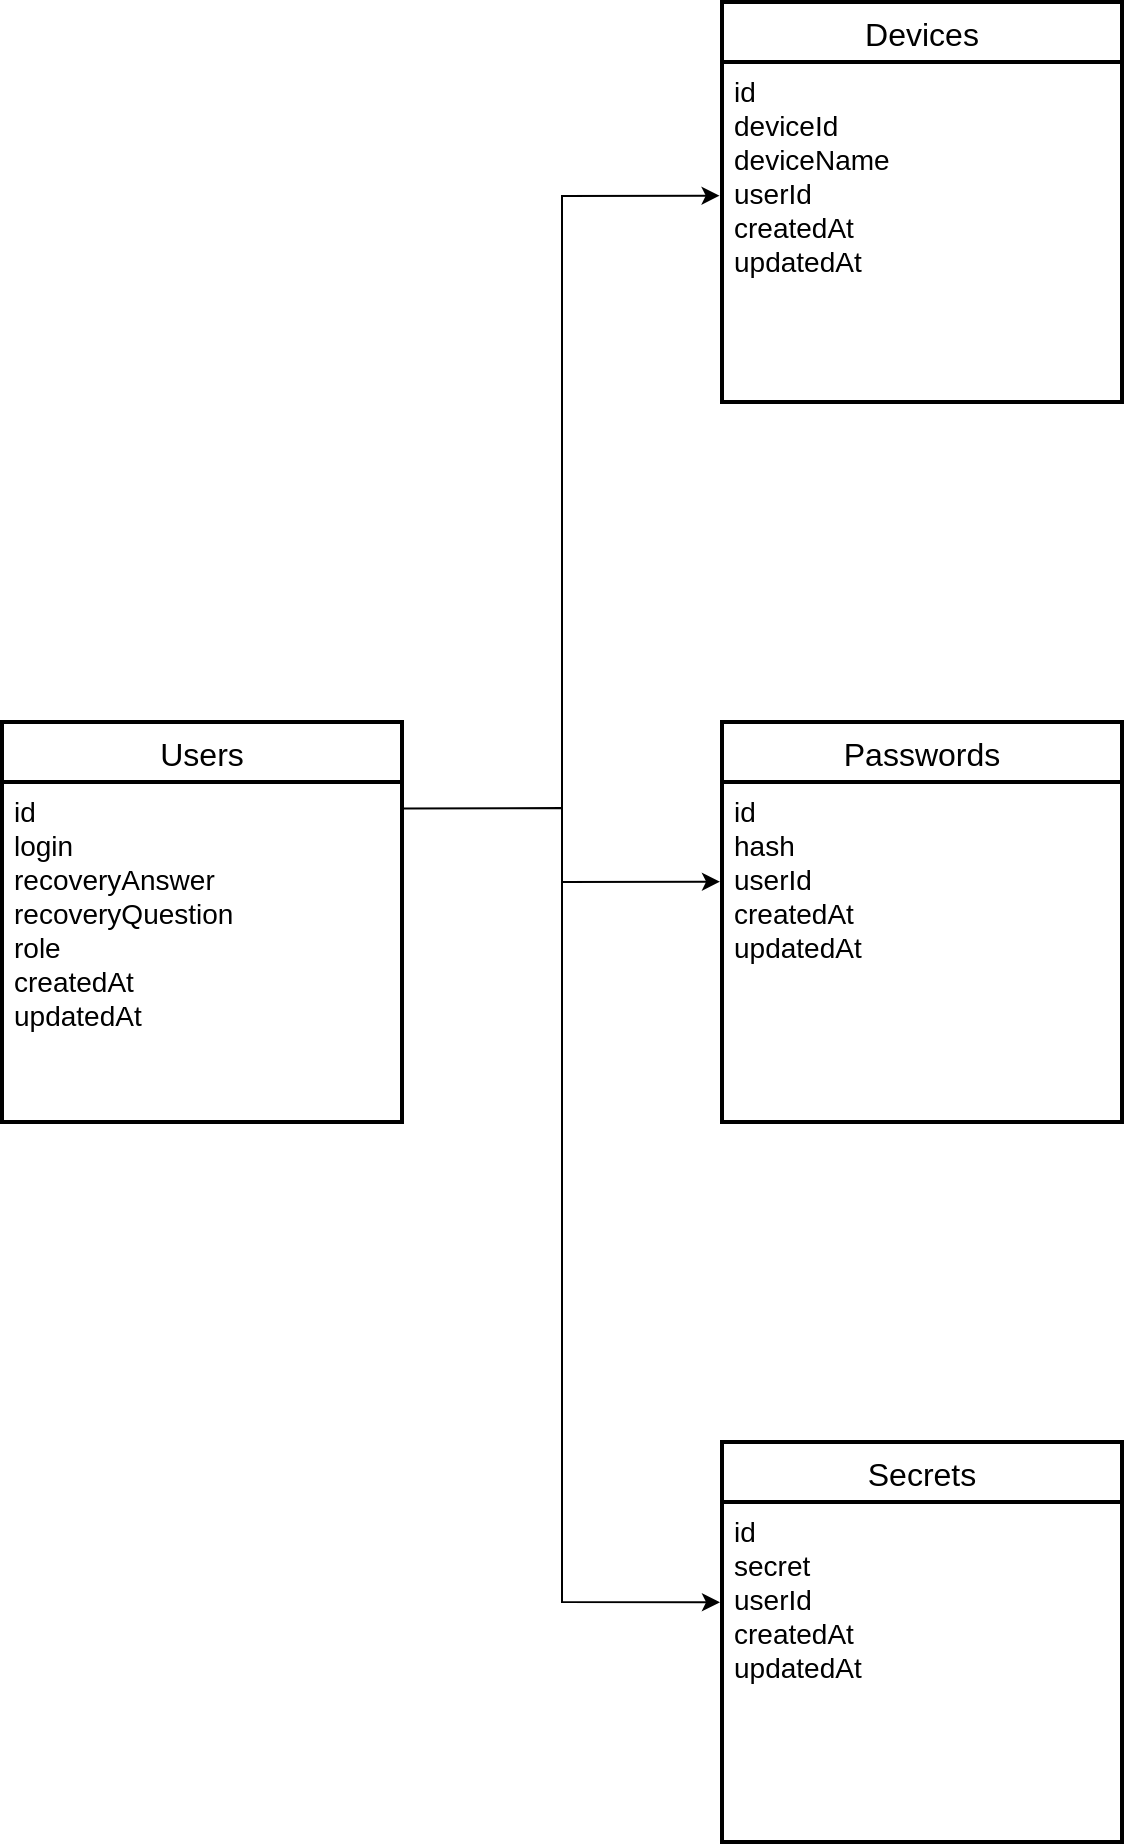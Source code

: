 <mxfile version="20.5.1" type="device"><diagram id="R2lEEEUBdFMjLlhIrx00" name="Page-1"><mxGraphModel dx="1700" dy="894" grid="1" gridSize="10" guides="1" tooltips="1" connect="1" arrows="1" fold="1" page="1" pageScale="1" pageWidth="850" pageHeight="1100" math="0" shadow="0" extFonts="Permanent Marker^https://fonts.googleapis.com/css?family=Permanent+Marker"><root><mxCell id="0"/><mxCell id="1" parent="0"/><mxCell id="QqZSvahSYO-oEAYNbHBd-16" value="Users" style="swimlane;childLayout=stackLayout;horizontal=1;startSize=30;horizontalStack=0;rounded=1;fontSize=16;fontStyle=0;strokeWidth=2;resizeParent=0;resizeLast=1;shadow=0;dashed=0;align=center;arcSize=0;" parent="1" vertex="1"><mxGeometry x="160" y="520" width="200" height="200" as="geometry"/></mxCell><mxCell id="QqZSvahSYO-oEAYNbHBd-17" value="id&#10;login&#10;recoveryAnswer&#10;recoveryQuestion&#10;role&#10;createdAt&#10;updatedAt" style="align=left;strokeColor=none;fillColor=none;spacingLeft=4;fontSize=14;verticalAlign=top;resizable=0;rotatable=0;part=1;" parent="QqZSvahSYO-oEAYNbHBd-16" vertex="1"><mxGeometry y="30" width="200" height="170" as="geometry"/></mxCell><mxCell id="QqZSvahSYO-oEAYNbHBd-19" value="Passwords" style="swimlane;childLayout=stackLayout;horizontal=1;startSize=30;horizontalStack=0;rounded=1;fontSize=16;fontStyle=0;strokeWidth=2;resizeParent=0;resizeLast=1;shadow=0;dashed=0;align=center;arcSize=0;" parent="1" vertex="1"><mxGeometry x="520" y="520" width="200" height="200" as="geometry"/></mxCell><mxCell id="QqZSvahSYO-oEAYNbHBd-20" value="id&#10;hash&#10;userId&#10;createdAt&#10;updatedAt" style="align=left;strokeColor=none;fillColor=none;spacingLeft=4;fontSize=14;verticalAlign=top;resizable=0;rotatable=0;part=1;" parent="QqZSvahSYO-oEAYNbHBd-19" vertex="1"><mxGeometry y="30" width="200" height="170" as="geometry"/></mxCell><mxCell id="QqZSvahSYO-oEAYNbHBd-21" value="" style="endArrow=classic;html=1;rounded=0;fontSize=14;exitX=1.004;exitY=0.078;exitDx=0;exitDy=0;exitPerimeter=0;entryX=-0.005;entryY=0.293;entryDx=0;entryDy=0;entryPerimeter=0;" parent="1" source="QqZSvahSYO-oEAYNbHBd-17" target="QqZSvahSYO-oEAYNbHBd-20" edge="1"><mxGeometry width="50" height="50" relative="1" as="geometry"><mxPoint x="410" y="770" as="sourcePoint"/><mxPoint x="510" y="610" as="targetPoint"/><Array as="points"><mxPoint x="440" y="563"/><mxPoint x="440" y="600"/></Array></mxGeometry></mxCell><mxCell id="PsT0BdKCYos_sU2Ad-O9-1" value="Secrets" style="swimlane;childLayout=stackLayout;horizontal=1;startSize=30;horizontalStack=0;rounded=1;fontSize=16;fontStyle=0;strokeWidth=2;resizeParent=0;resizeLast=1;shadow=0;dashed=0;align=center;arcSize=0;" parent="1" vertex="1"><mxGeometry x="520" y="880" width="200" height="200" as="geometry"/></mxCell><mxCell id="PsT0BdKCYos_sU2Ad-O9-2" value="id&#10;secret&#10;userId&#10;createdAt&#10;updatedAt" style="align=left;strokeColor=none;fillColor=none;spacingLeft=4;fontSize=14;verticalAlign=top;resizable=0;rotatable=0;part=1;" parent="PsT0BdKCYos_sU2Ad-O9-1" vertex="1"><mxGeometry y="30" width="200" height="170" as="geometry"/></mxCell><mxCell id="PsT0BdKCYos_sU2Ad-O9-3" value="" style="endArrow=classic;html=1;rounded=0;entryX=-0.005;entryY=0.295;entryDx=0;entryDy=0;entryPerimeter=0;" parent="1" target="PsT0BdKCYos_sU2Ad-O9-2" edge="1"><mxGeometry width="50" height="50" relative="1" as="geometry"><mxPoint x="440" y="590" as="sourcePoint"/><mxPoint x="450" y="950" as="targetPoint"/><Array as="points"><mxPoint x="440" y="960"/></Array></mxGeometry></mxCell><mxCell id="8IzZeZ40m8COhOadOkyd-1" value="Devices" style="swimlane;childLayout=stackLayout;horizontal=1;startSize=30;horizontalStack=0;rounded=1;fontSize=16;fontStyle=0;strokeWidth=2;resizeParent=0;resizeLast=1;shadow=0;dashed=0;align=center;arcSize=0;" vertex="1" parent="1"><mxGeometry x="520" y="160" width="200" height="200" as="geometry"/></mxCell><mxCell id="8IzZeZ40m8COhOadOkyd-2" value="id&#10;deviceId&#10;deviceName&#10;userId&#10;createdAt&#10;updatedAt" style="align=left;strokeColor=none;fillColor=none;spacingLeft=4;fontSize=14;verticalAlign=top;resizable=0;rotatable=0;part=1;" vertex="1" parent="8IzZeZ40m8COhOadOkyd-1"><mxGeometry y="30" width="200" height="170" as="geometry"/></mxCell><mxCell id="8IzZeZ40m8COhOadOkyd-3" value="" style="endArrow=classic;html=1;rounded=0;entryX=-0.006;entryY=0.393;entryDx=0;entryDy=0;entryPerimeter=0;" edge="1" parent="1" target="8IzZeZ40m8COhOadOkyd-2"><mxGeometry width="50" height="50" relative="1" as="geometry"><mxPoint x="440" y="570" as="sourcePoint"/><mxPoint x="500" y="250" as="targetPoint"/><Array as="points"><mxPoint x="440" y="257"/></Array></mxGeometry></mxCell></root></mxGraphModel></diagram></mxfile>